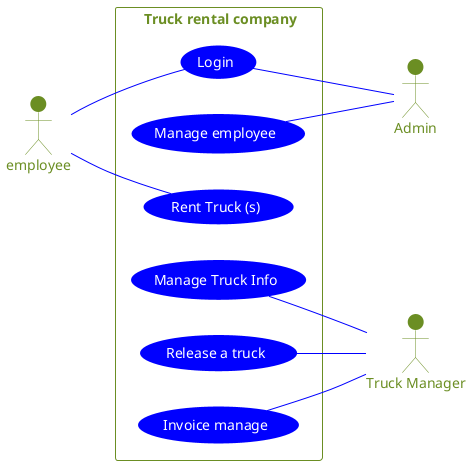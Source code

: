 @startuml Truck 1.4
actor employee
actor Admin
actor "Truck Manager" as TM
left to right direction
skinparam actor{
    FontColor OliveDrab
    BackgroundColor OliveDrab
    BorderColor OliveDrab
    Shadowing false
}
skinparam usecase {
    FontColor White 
    ArrowColor Blue
    BackgroundColor Blue
    BorderColor Blue
    Shadowing false
}
skinparam rectangle{    
    FontColor OliveDrab
    BorderColor OliveDrab
    Shadowing false
}
rectangle " Truck rental company"{
   employee -- (Login)
   (Login) -- Admin
   (Manage employee) -- Admin
   employee -- (Rent Truck &#40;s&#41;)
   (Manage Truck Info) -- TM
   (Release a truck) -- TM
   (Invoice manage) -- TM
}
@enduml